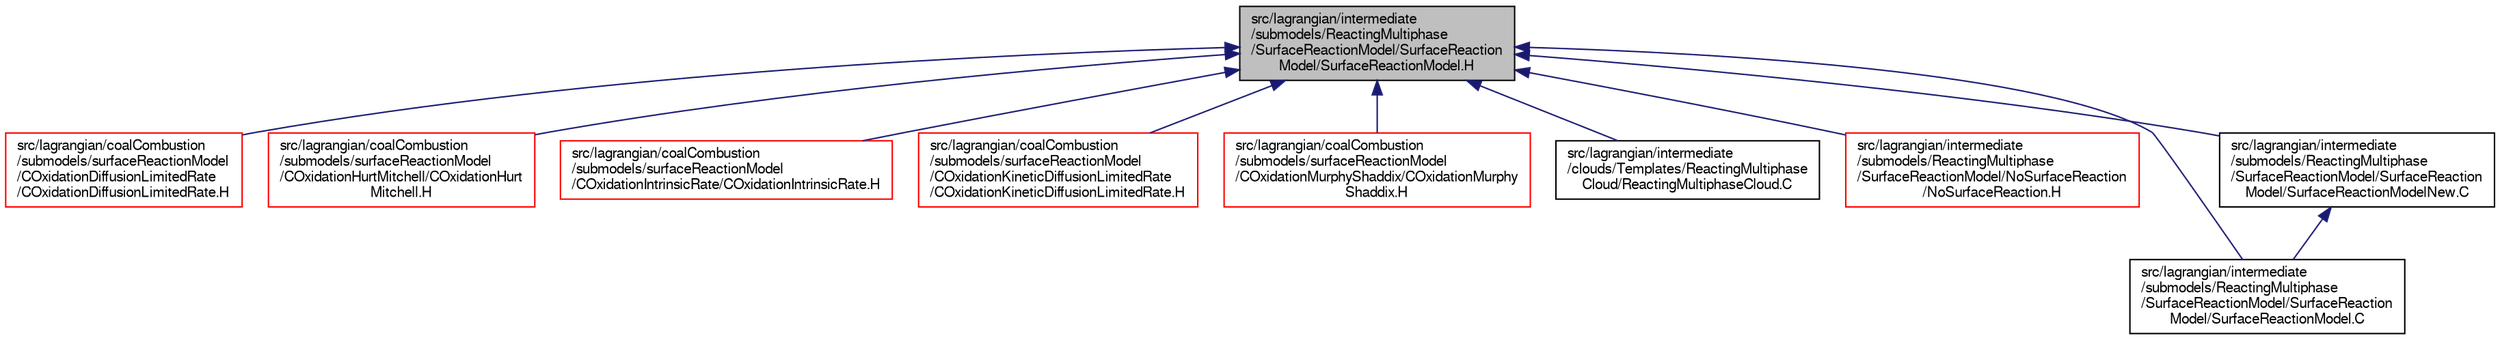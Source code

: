 digraph "src/lagrangian/intermediate/submodels/ReactingMultiphase/SurfaceReactionModel/SurfaceReactionModel/SurfaceReactionModel.H"
{
  bgcolor="transparent";
  edge [fontname="FreeSans",fontsize="10",labelfontname="FreeSans",labelfontsize="10"];
  node [fontname="FreeSans",fontsize="10",shape=record];
  Node108 [label="src/lagrangian/intermediate\l/submodels/ReactingMultiphase\l/SurfaceReactionModel/SurfaceReaction\lModel/SurfaceReactionModel.H",height=0.2,width=0.4,color="black", fillcolor="grey75", style="filled", fontcolor="black"];
  Node108 -> Node109 [dir="back",color="midnightblue",fontsize="10",style="solid",fontname="FreeSans"];
  Node109 [label="src/lagrangian/coalCombustion\l/submodels/surfaceReactionModel\l/COxidationDiffusionLimitedRate\l/COxidationDiffusionLimitedRate.H",height=0.2,width=0.4,color="red",URL="$a04937.html"];
  Node108 -> Node113 [dir="back",color="midnightblue",fontsize="10",style="solid",fontname="FreeSans"];
  Node113 [label="src/lagrangian/coalCombustion\l/submodels/surfaceReactionModel\l/COxidationHurtMitchell/COxidationHurt\lMitchell.H",height=0.2,width=0.4,color="red",URL="$a04943.html"];
  Node108 -> Node115 [dir="back",color="midnightblue",fontsize="10",style="solid",fontname="FreeSans"];
  Node115 [label="src/lagrangian/coalCombustion\l/submodels/surfaceReactionModel\l/COxidationIntrinsicRate/COxidationIntrinsicRate.H",height=0.2,width=0.4,color="red",URL="$a04949.html"];
  Node108 -> Node117 [dir="back",color="midnightblue",fontsize="10",style="solid",fontname="FreeSans"];
  Node117 [label="src/lagrangian/coalCombustion\l/submodels/surfaceReactionModel\l/COxidationKineticDiffusionLimitedRate\l/COxidationKineticDiffusionLimitedRate.H",height=0.2,width=0.4,color="red",URL="$a04955.html"];
  Node108 -> Node119 [dir="back",color="midnightblue",fontsize="10",style="solid",fontname="FreeSans"];
  Node119 [label="src/lagrangian/coalCombustion\l/submodels/surfaceReactionModel\l/COxidationMurphyShaddix/COxidationMurphy\lShaddix.H",height=0.2,width=0.4,color="red",URL="$a04961.html"];
  Node108 -> Node121 [dir="back",color="midnightblue",fontsize="10",style="solid",fontname="FreeSans"];
  Node121 [label="src/lagrangian/intermediate\l/clouds/Templates/ReactingMultiphase\lCloud/ReactingMultiphaseCloud.C",height=0.2,width=0.4,color="black",URL="$a05225.html"];
  Node108 -> Node122 [dir="back",color="midnightblue",fontsize="10",style="solid",fontname="FreeSans"];
  Node122 [label="src/lagrangian/intermediate\l/submodels/ReactingMultiphase\l/SurfaceReactionModel/NoSurfaceReaction\l/NoSurfaceReaction.H",height=0.2,width=0.4,color="red",URL="$a06302.html"];
  Node108 -> Node126 [dir="back",color="midnightblue",fontsize="10",style="solid",fontname="FreeSans"];
  Node126 [label="src/lagrangian/intermediate\l/submodels/ReactingMultiphase\l/SurfaceReactionModel/SurfaceReaction\lModel/SurfaceReactionModel.C",height=0.2,width=0.4,color="black",URL="$a06305.html"];
  Node108 -> Node127 [dir="back",color="midnightblue",fontsize="10",style="solid",fontname="FreeSans"];
  Node127 [label="src/lagrangian/intermediate\l/submodels/ReactingMultiphase\l/SurfaceReactionModel/SurfaceReaction\lModel/SurfaceReactionModelNew.C",height=0.2,width=0.4,color="black",URL="$a06311.html"];
  Node127 -> Node126 [dir="back",color="midnightblue",fontsize="10",style="solid",fontname="FreeSans"];
}

